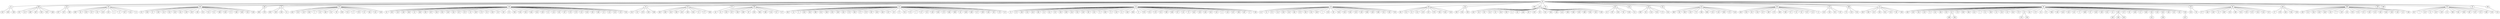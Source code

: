 graph G {
"456";
"392";
"14";
"391";
"163";
"377";
"182";
"120";
"264";
"74";
"245";
"49";
"440";
"73";
"52";
"54";
"173";
"84";
"112";
"189";
"108";
"186";
"0";
"232";
"296";
"449";
"492";
"255";
"495";
"458";
"80";
"283";
"128";
"146";
"214";
"325";
"423";
"61";
"445";
"132";
"348";
"37";
"139";
"10";
"491";
"151";
"354";
"53";
"366";
"251";
"411";
"311";
"76";
"417";
"65";
"476";
"339";
"435";
"263";
"38";
"300";
"192";
"363";
"99";
"276";
"30";
"31";
"47";
"333";
"18";
"286";
"204";
"169";
"396";
"293";
"260";
"359";
"330";
"322";
"15";
"292";
"365";
"465";
"355";
"32";
"371";
"436";
"407";
"443";
"429";
"243";
"233";
"244";
"119";
"418";
"464";
"343";
"302";
"114";
"346";
"148";
"185";
"412";
"248";
"2";
"295";
"205";
"113";
"91";
"234";
"23";
"393";
"105";
"284";
"265";
"370";
"309";
"5";
"92";
"149";
"266";
"40";
"256";
"250";
"352";
"45";
"131";
"78";
"242";
"213";
"89";
"427";
"221";
"77";
"168";
"126";
"482";
"432";
"274";
"473";
"252";
"156";
"90";
"48";
"367";
"297";
"249";
"483";
"19";
"468";
"98";
"254";
"24";
"257";
"83";
"313";
"277";
"109";
"236";
"467";
"227";
"271";
"160";
"64";
"270";
"307";
"41";
"181";
"72";
"153";
"174";
"387";
"395";
"122";
"280";
"470";
"207";
"134";
"383";
"275";
"218";
"402";
"403";
"133";
"481";
"253";
"216";
"50";
"147";
"372";
"59";
"188";
"75";
"496";
"342";
"373";
"145";
"425";
"323";
"460";
"362";
"247";
"162";
"161";
"21";
"4";
"431";
"29";
"441";
"158";
"28";
"450";
"11";
"329";
"344";
"401";
"39";
"175";
"191";
"287";
"208";
"341";
"57";
"1";
"469";
"334";
"106";
"116";
"422";
"20";
"326";
"238";
"94";
"230";
"34";
"222";
"199";
"220";
"356";
"79";
"279";
"7";
"202";
"400";
"290";
"404";
"324";
"225";
"62";
"118";
"479";
"87";
"240";
"259";
"9";
"438";
"335";
"55";
"303";
"144";
"272";
"8";
"347";
"475";
"399";
"394";
"269";
"267";
"180";
"416";
"130";
"314";
"376";
"104";
"474";
"478";
"219";
"215";
"3";
"285";
"110";
"358";
"228";
"374";
"235";
"353";
"124";
"453";
"178";
"46";
"195";
"127";
"434";
"71";
"498";
"480";
"351";
"155";
"16";
"51";
"447";
"444";
"315";
"360";
"410";
"68";
"424";
"141";
"398";
"97";
"17";
"268";
"67";
"385";
"231";
"197";
"211";
"212";
"437";
"81";
"349";
"415";
"194";
"426";
"164";
"56";
"278";
"224";
"183";
"172";
"336";
"170";
"166";
"471";
"201";
"193";
"375";
"229";
"379";
"85";
"484";
"198";
"102";
"103";
"414";
"140";
"42";
"378";
"408";
"388";
"95";
"433";
"157";
"384";
"176";
"36";
"69";
"369";
"241";
"159";
"121";
"43";
"327";
"63";
"368";
"316";
"33";
"200";
"466";
"226";
"455";
"125";
"312";
"111";
"380";
"196";
"462";
"405";
"117";
"446";
"206";
"129";
"152";
"337";
"397";
"150";
"361";
"58";
"308";
"86";
"448";
"319";
"70";
"237";
"107";
"490";
"413";
"386";
"487";
"493";
"289";
"291";
"328";
"364";
"203";
"13";
"318";
"288";
"88";
"261";
"381";
"320";
"100";
"171";
"44";
"35";
"82";
"442";
"454";
"138";
"22";
"299";
"461";
"489";
"409";
"217";
"184";
"494";
"258";
"239";
"357";
"452";
"345";
"428";
"177";
"486";
"209";
"485";
"421";
"304";
"154";
"338";
"96";
"340";
"390";
"317";
"382";
"389";
"331";
"499";
"310";
"142";
"6";
"25";
"60";
"143";
"406";
"451";
"273";
"93";
"187";
"223";
"26";
"123";
"294";
"167";
"115";
"210";
"306";
"165";
"497";
"27";
"301";
"246";
"332";
"419";
"179";
"66";
"137";
"350";
"305";
"472";
"101";
"321";
"459";
"477";
"190";
"420";
"488";
"439";
"463";
"12";
"457";
"282";
"135";
"430";
"298";
"136";
"281";
"262";
    "370" -- "17";
    "192" -- "218";
    "86" -- "228";
    "116" -- "181";
    "29" -- "255";
    "116" -- "411";
    "86" -- "345";
    "453" -- "103";
    "415" -- "289";
    "122" -- "403";
    "417" -- "384";
    "351" -- "86";
    "26" -- "130";
    "240" -- "153";
    "149" -- "55";
    "86" -- "373";
    "351" -- "375";
    "122" -- "277";
    "310" -- "472";
    "118" -- "200";
    "453" -- "413";
    "453" -- "206";
    "310" -- "308";
    "116" -- "246";
    "382" -- "349";
    "240" -- "420";
    "86" -- "91";
    "116" -- "306";
    "295" -- "398";
    "453" -- "214";
    "86" -- "320";
    "116" -- "234";
    "122" -- "217";
    "369" -- "331";
    "86" -- "426";
    "370" -- "40";
    "86" -- "399";
    "149" -- "242";
    "351" -- "382";
    "118" -- "389";
    "465" -- "494";
    "192" -- "65";
    "351" -- "465";
    "116" -- "156";
    "118" -- "114";
    "149" -- "427";
    "350" -- "457";
    "116" -- "474";
    "291" -- "421";
    "149" -- "259";
    "149" -- "343";
    "88" -- "15";
    "424" -- "309";
    "160" -- "490";
    "86" -- "301";
    "122" -- "96";
    "465" -- "47";
    "369" -- "225";
    "351" -- "122";
    "122" -- "387";
    "116" -- "344";
    "424" -- "235";
    "193" -- "97";
    "370" -- "356";
    "121" -- "203";
    "489" -- "418";
    "122" -- "247";
    "122" -- "205";
    "118" -- "31";
    "149" -- "292";
    "213" -- "22";
    "453" -- "36";
    "149" -- "324";
    "122" -- "274";
    "122" -- "14";
    "149" -- "128";
    "351" -- "52";
    "23" -- "236";
    "489" -- "48";
    "453" -- "265";
    "160" -- "353";
    "78" -- "326";
    "424" -- "314";
    "351" -- "213";
    "453" -- "438";
    "213" -- "393";
    "351" -- "424";
    "86" -- "340";
    "193" -- "357";
    "86" -- "46";
    "86" -- "163";
    "489" -- "105";
    "88" -- "365";
    "121" -- "66";
    "116" -- "327";
    "160" -- "208";
    "122" -- "137";
    "453" -- "364";
    "118" -- "371";
    "107" -- "93";
    "88" -- "440";
    "116" -- "142";
    "310" -- "167";
    "453" -- "165";
    "453" -- "49";
    "240" -- "422";
    "160" -- "288";
    "118" -- "1";
    "121" -- "223";
    "118" -- "95";
    "213" -- "185";
    "116" -- "38";
    "424" -- "172";
    "149" -- "329";
    "118" -- "450";
    "193" -- "82";
    "295" -- "378";
    "160" -- "154";
    "122" -- "183";
    "29" -- "249";
    "149" -- "230";
    "193" -- "199";
    "116" -- "143";
    "116" -- "352";
    "88" -- "139";
    "449" -- "448";
    "351" -- "310";
    "121" -- "293";
    "310" -- "159";
    "86" -- "60";
    "86" -- "266";
    "489" -- "125";
    "375" -- "140";
    "88" -- "475";
    "86" -- "29";
    "121" -- "312";
    "489" -- "354";
    "381" -- "444";
    "415" -- "366";
    "122" -- "263";
    "88" -- "133";
    "149" -- "123";
    "149" -- "20";
    "141" -- "341";
    "86" -- "441";
    "149" -- "25";
    "370" -- "461";
    "23" -- "363";
    "489" -- "77";
    "121" -- "451";
    "52" -- "198";
    "107" -- "319";
    "370" -- "443";
    "122" -- "432";
    "213" -- "106";
    "88" -- "104";
    "213" -- "260";
    "160" -- "207";
    "310" -- "361";
    "149" -- "19";
    "447" -- "85";
    "118" -- "250";
    "86" -- "63";
    "424" -- "94";
    "408" -- "283";
    "453" -- "267";
    "449" -- "467";
    "149" -- "174";
    "86" -- "464";
    "149" -- "148";
    "122" -- "322";
    "453" -- "386";
    "160" -- "62";
    "132" -- "368";
    "453" -- "204";
    "465" -- "430";
    "351" -- "132";
    "116" -- "442";
    "351" -- "26";
    "465" -- "328";
    "116" -- "21";
    "193" -- "35";
    "160" -- "317";
    "116" -- "360";
    "240" -- "221";
    "122" -- "445";
    "116" -- "330";
    "118" -- "112";
    "149" -- "152";
    "370" -- "215";
    "78" -- "470";
    "86" -- "417";
    "122" -- "446";
    "415" -- "129";
    "86" -- "498";
    "116" -- "173";
    "351" -- "499";
    "351" -- "271";
    "465" -- "162";
    "351" -- "453";
    "116" -- "367";
    "465" -- "252";
    "447" -- "258";
    "118" -- "161";
    "453" -- "462";
    "351" -- "489";
    "149" -- "302";
    "193" -- "90";
    "78" -- "298";
    "192" -- "8";
    "192" -- "414";
    "149" -- "261";
    "465" -- "212";
    "415" -- "419";
    "116" -- "189";
    "86" -- "253";
    "86" -- "175";
    "122" -- "3";
    "213" -- "186";
    "489" -- "405";
    "447" -- "307";
    "118" -- "150";
    "271" -- "44";
    "86" -- "359";
    "370" -- "119";
    "116" -- "75";
    "116" -- "452";
    "86" -- "495";
    "149" -- "286";
    "489" -- "136";
    "149" -- "68";
    "86" -- "120";
    "78" -- "92";
    "381" -- "476";
    "370" -- "101";
    "465" -- "81";
    "489" -- "151";
    "240" -- "311";
    "86" -- "87";
    "192" -- "4";
    "240" -- "32";
    "213" -- "406";
    "370" -- "59";
    "132" -- "297";
    "122" -- "409";
    "122" -- "483";
    "118" -- "316";
    "86" -- "408";
    "86" -- "73";
    "240" -- "391";
    "453" -- "30";
    "86" -- "456";
    "447" -- "45";
    "116" -- "178";
    "86" -- "2";
    "453" -- "11";
    "408" -- "429";
    "118" -- "100";
    "116" -- "138";
    "465" -- "131";
    "465" -- "335";
    "23" -- "256";
    "86" -- "180";
    "351" -- "118";
    "351" -- "381";
    "116" -- "53";
    "310" -- "51";
    "86" -- "157";
    "465" -- "251";
    "381" -- "37";
    "453" -- "439";
    "449" -- "99";
    "118" -- "372";
    "310" -- "7";
    "149" -- "197";
    "351" -- "121";
    "122" -- "392";
    "465" -- "339";
    "149" -- "146";
    "449" -- "113";
    "116" -- "232";
    "116" -- "400";
    "78" -- "244";
    "116" -- "72";
    "310" -- "380";
    "160" -- "477";
    "122" -- "396";
    "149" -- "404";
    "116" -- "9";
    "453" -- "241";
    "149" -- "50";
    "465" -- "195";
    "86" -- "493";
    "310" -- "111";
    "415" -- "480";
    "122" -- "56";
    "116" -- "383";
    "449" -- "397";
    "240" -- "285";
    "192" -- "333";
    "86" -- "325";
    "213" -- "401";
    "465" -- "231";
    "351" -- "269";
    "415" -- "79";
    "116" -- "184";
    "88" -- "377";
    "381" -- "194";
    "213" -- "434";
    "116" -- "376";
    "149" -- "473";
    "88" -- "237";
    "193" -- "280";
    "310" -- "488";
    "149" -- "191";
    "489" -- "226";
    "465" -- "485";
    "370" -- "5";
    "370" -- "459";
    "369" -- "76";
    "375" -- "216";
    "118" -- "219";
    "489" -- "108";
    "453" -- "304";
    "118" -- "433";
    "310" -- "102";
    "149" -- "10";
    "121" -- "385";
    "122" -- "388";
    "489" -- "190";
    "116" -- "268";
    "351" -- "88";
    "86" -- "42";
    "86" -- "84";
    "149" -- "124";
    "121" -- "463";
    "86" -- "350";
    "118" -- "428";
    "86" -- "276";
    "351" -- "410";
    "415" -- "273";
    "149" -- "318";
    "489" -- "454";
    "453" -- "245";
    "370" -- "379";
    "370" -- "64";
    "118" -- "362";
    "310" -- "98";
    "465" -- "466";
    "193" -- "458";
    "122" -- "270";
    "122" -- "28";
    "351" -- "107";
    "489" -- "471";
    "417" -- "496";
    "86" -- "67";
    "351" -- "141";
    "144" -- "305";
    "116" -- "70";
    "122" -- "402";
    "149" -- "109";
    "294" -- "313";
    "192" -- "83";
    "193" -- "469";
    "122" -- "209";
    "193" -- "115";
    "52" -- "243";
    "370" -- "284";
    "149" -- "39";
    "351" -- "160";
    "88" -- "224";
    "240" -- "279";
    "122" -- "127";
    "351" -- "295";
    "415" -- "220";
    "310" -- "110";
    "351" -- "192";
    "160" -- "290";
    "192" -- "296";
    "149" -- "135";
    "351" -- "78";
    "449" -- "468";
    "415" -- "395";
    "122" -- "346";
    "351" -- "149";
    "122" -- "222";
    "149" -- "492";
    "118" -- "481";
    "193" -- "227";
    "86" -- "34";
    "453" -- "239";
    "122" -- "57";
    "415" -- "155";
    "489" -- "126";
    "351" -- "294";
    "149" -- "281";
    "149" -- "348";
    "447" -- "164";
    "122" -- "43";
    "116" -- "315";
    "116" -- "145";
    "116" -- "6";
    "465" -- "158";
    "415" -- "89";
    "351" -- "23";
    "149" -- "176";
    "122" -- "168";
    "86" -- "416";
    "116" -- "74";
    "375" -- "337";
    "116" -- "436";
    "116" -- "497";
    "453" -- "287";
    "132" -- "347";
    "193" -- "275";
    "465" -- "431";
    "410" -- "211";
    "122" -- "170";
    "465" -- "169";
    "144" -- "264";
    "240" -- "455";
    "193" -- "254";
    "449" -- "303";
    "193" -- "355";
    "465" -- "171";
    "86" -- "182";
    "213" -- "177";
    "351" -- "370";
    "465" -- "332";
    "192" -- "257";
    "86" -- "117";
    "351" -- "415";
    "382" -- "18";
    "345" -- "358";
    "310" -- "487";
    "408" -- "300";
    "149" -- "54";
    "116" -- "58";
    "86" -- "166";
    "116" -- "187";
    "149" -- "238";
    "351" -- "116";
    "88" -- "188";
    "118" -- "134";
    "52" -- "460";
    "489" -- "478";
    "160" -- "61";
    "370" -- "33";
    "351" -- "369";
    "489" -- "374";
    "149" -- "390";
    "192" -- "437";
    "86" -- "24";
    "86" -- "412";
    "118" -- "282";
    "351" -- "144";
    "351" -- "449";
    "86" -- "196";
    "118" -- "262";
    "489" -- "248";
    "351" -- "447";
    "149" -- "202";
    "160" -- "435";
    "122" -- "338";
    "375" -- "69";
    "122" -- "272";
    "453" -- "486";
    "122" -- "0";
    "149" -- "407";
    "122" -- "179";
    "86" -- "342";
    "370" -- "482";
    "23" -- "41";
    "381" -- "229";
    "88" -- "323";
    "192" -- "13";
    "193" -- "12";
    "86" -- "201";
    "149" -- "278";
    "351" -- "16";
    "86" -- "71";
    "351" -- "240";
    "86" -- "291";
    "144" -- "334";
    "453" -- "80";
    "86" -- "147";
    "88" -- "479";
    "149" -- "210";
    "118" -- "299";
    "415" -- "394";
    "116" -- "491";
    "118" -- "321";
    "116" -- "423";
    "116" -- "27";
    "351" -- "193";
    "122" -- "484";
    "192" -- "425";
    "370" -- "233";
    "122" -- "336";
}
